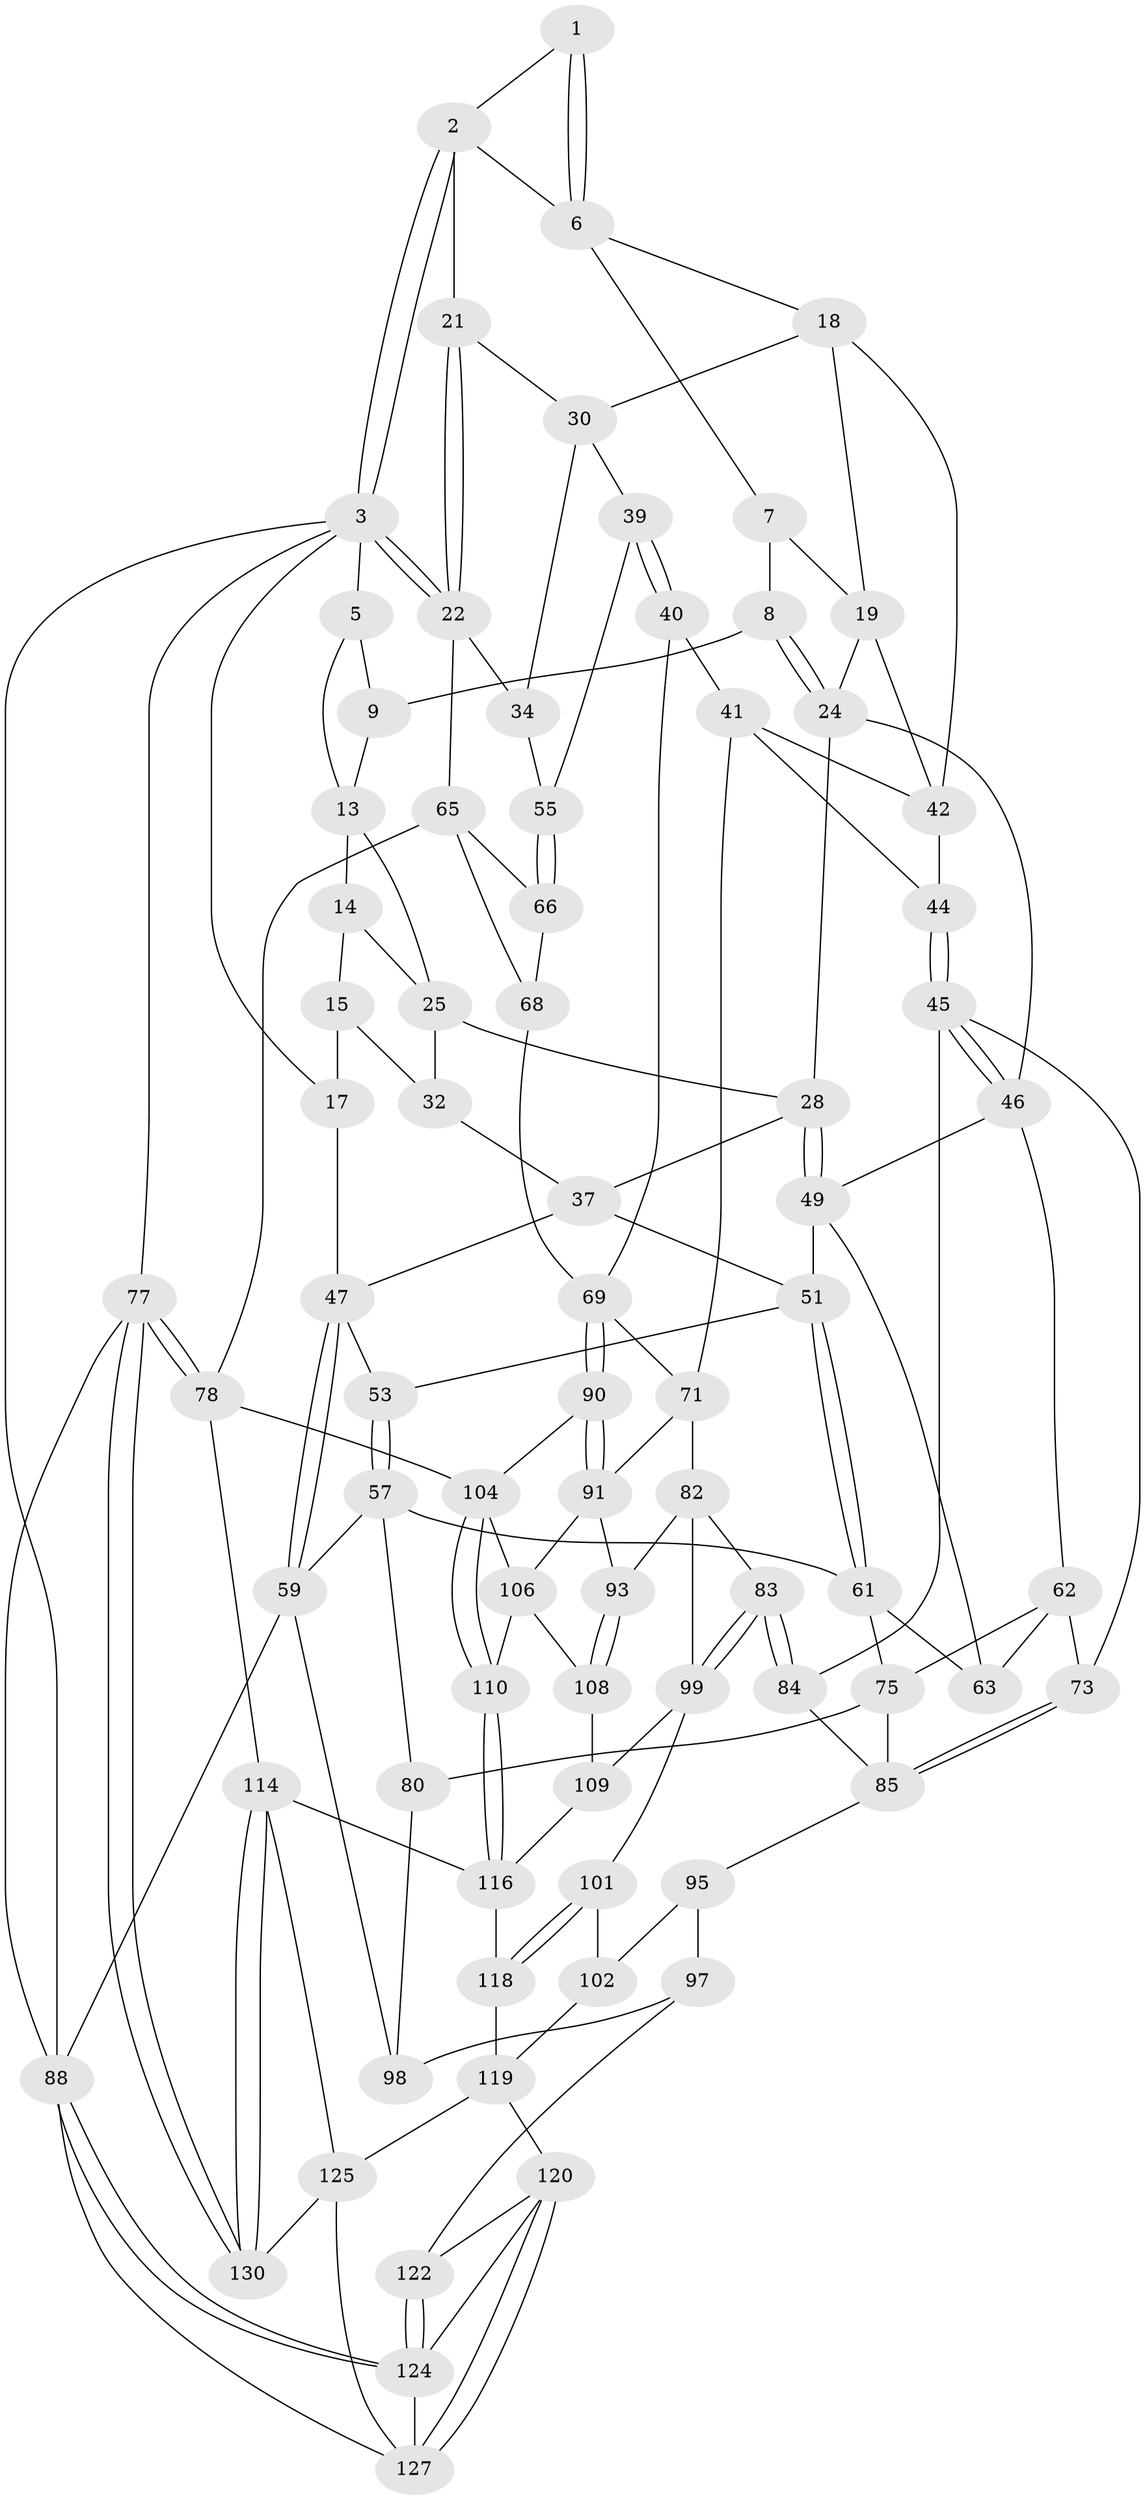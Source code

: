 // original degree distribution, {3: 0.015384615384615385, 4: 0.26153846153846155, 6: 0.24615384615384617, 5: 0.47692307692307695}
// Generated by graph-tools (version 1.1) at 2025/42/03/06/25 10:42:36]
// undirected, 79 vertices, 169 edges
graph export_dot {
graph [start="1"]
  node [color=gray90,style=filled];
  1 [pos="+0.4744689154633277+0"];
  2 [pos="+0.7599524739784607+0",super="+11"];
  3 [pos="+1+0",super="+4"];
  5 [pos="+0.1349901872764125+0",super="+10"];
  6 [pos="+0.46921296727555434+0",super="+12"];
  7 [pos="+0.4340966456992388+0"];
  8 [pos="+0.31569537962244854+0.0824646185096797"];
  9 [pos="+0.2841069889705403+0.08550823418650752"];
  13 [pos="+0.14755512512064894+0.08170262608131125",super="+23"];
  14 [pos="+0.1248547384289141+0.10326773693867511"];
  15 [pos="+0+0.07609313536378443",super="+16"];
  17 [pos="+0+0"];
  18 [pos="+0.5840843314121814+0.21615933835456755",super="+31"];
  19 [pos="+0.4869168787696356+0.21362018918958736",super="+20"];
  21 [pos="+0.7889291688793938+0.043486533919501094"];
  22 [pos="+1+0.1728009555724543",super="+33"];
  24 [pos="+0.4408013702726999+0.22972947361541687",super="+27"];
  25 [pos="+0.23280403539472683+0.19378500320392697",super="+26"];
  28 [pos="+0.27625481631434873+0.261308263835584",super="+29"];
  30 [pos="+0.7696100001707606+0.14041931397709775",super="+35"];
  32 [pos="+0.11481836804861717+0.20468348653278126",super="+36"];
  34 [pos="+0.9852978168276324+0.2390947960638503"];
  37 [pos="+0.14314034608313703+0.34380609191114697",super="+38"];
  39 [pos="+0.7701978356433997+0.3700134315405134"];
  40 [pos="+0.7215424145645415+0.37784908001897927"];
  41 [pos="+0.6629583147767506+0.3313055880703988",super="+60"];
  42 [pos="+0.6195130425289644+0.28467998802443617",super="+43"];
  44 [pos="+0.4888592905768824+0.46047346745361223"];
  45 [pos="+0.47277268624501495+0.46106593422303477",super="+72"];
  46 [pos="+0.41758160039136133+0.41268822590393583",super="+54"];
  47 [pos="+0+0.3196052509515191",super="+48"];
  49 [pos="+0.2960023790288406+0.3779950472990828",super="+50"];
  51 [pos="+0.14423891395943836+0.36174248737050646",super="+52"];
  53 [pos="+0.05775552391909614+0.3956313422566449"];
  55 [pos="+0.834061401776831+0.37273782354976126",super="+56"];
  57 [pos="+0+0.45859555452402745",super="+58"];
  59 [pos="+0+0.524890751877123",super="+87"];
  61 [pos="+0.1254796328398091+0.47405980005065596",super="+64"];
  62 [pos="+0.3364862240764235+0.43685757022509264",super="+74"];
  63 [pos="+0.23867913861334952+0.48101917345014344"];
  65 [pos="+1+0.39531063133281774",super="+79"];
  66 [pos="+0.9567034643765603+0.44612758983865425",super="+67"];
  68 [pos="+0.8565262195649505+0.6136728041219782"];
  69 [pos="+0.8267049128547+0.626275622402715",super="+70"];
  71 [pos="+0.6176786863674667+0.5386320139767776",super="+81"];
  73 [pos="+0.39487929063158145+0.5423707940123493"];
  75 [pos="+0.26198102165570936+0.5966346004388073",super="+76"];
  77 [pos="+1+1"];
  78 [pos="+1+0.902394457403418",super="+103"];
  80 [pos="+0.16555157042178004+0.6476563348357472"];
  82 [pos="+0.560878331933438+0.5965404619070311",super="+94"];
  83 [pos="+0.46053722196436564+0.6260407749769025"];
  84 [pos="+0.44232995109943535+0.6138978760466519"];
  85 [pos="+0.30612420404514973+0.6034338986317567",super="+86"];
  88 [pos="+0+1",super="+89"];
  90 [pos="+0.7898568639719534+0.6890746730539693"];
  91 [pos="+0.6255417443924248+0.634788413995994",super="+92"];
  93 [pos="+0.5867939514474064+0.7180531141991233"];
  95 [pos="+0.37861383851561814+0.6819673318441154",super="+96"];
  97 [pos="+0.1797133616145547+0.6826010144790609",super="+113"];
  98 [pos="+0.16657785302190423+0.6541967163402582",super="+111"];
  99 [pos="+0.5015242177428072+0.7308732444402459",super="+100"];
  101 [pos="+0.4593167083750326+0.7834304867750295"];
  102 [pos="+0.4246795753662651+0.766870607230771",super="+112"];
  104 [pos="+0.7917035693003692+0.72742258951719",super="+105"];
  106 [pos="+0.6520206985628829+0.7328839158359988",super="+107"];
  108 [pos="+0.5944641196448573+0.821030326705313"];
  109 [pos="+0.5762859060650474+0.8228273476450686"];
  110 [pos="+0.6866679493586285+0.8827822403959631"];
  114 [pos="+0.8083831247066594+1",super="+115"];
  116 [pos="+0.6983552916782733+0.9600068221547998",super="+117"];
  118 [pos="+0.4383977345239356+0.904933202123086"];
  119 [pos="+0.26028149101265935+0.8484488478764604",super="+123"];
  120 [pos="+0.2596547795327911+0.849312080370972",super="+121"];
  122 [pos="+0.08916933945646108+0.8824663160236075"];
  124 [pos="+0.07003940660304074+0.9312236607412121",super="+128"];
  125 [pos="+0.42659115371142814+0.9556246237348507",super="+126"];
  127 [pos="+0.24821815815034684+1",super="+129"];
  130 [pos="+0.9062950999525918+1"];
  1 -- 2;
  1 -- 6;
  1 -- 6;
  2 -- 3;
  2 -- 3;
  2 -- 21;
  2 -- 6;
  3 -- 22;
  3 -- 22;
  3 -- 77;
  3 -- 5;
  3 -- 17;
  3 -- 88;
  5 -- 9;
  5 -- 13;
  6 -- 7;
  6 -- 18;
  7 -- 8;
  7 -- 19;
  8 -- 9;
  8 -- 24;
  8 -- 24;
  9 -- 13;
  13 -- 14;
  13 -- 25;
  14 -- 15;
  14 -- 25;
  15 -- 32 [weight=2];
  15 -- 17;
  17 -- 47;
  18 -- 19;
  18 -- 42;
  18 -- 30;
  19 -- 42;
  19 -- 24;
  21 -- 22;
  21 -- 22;
  21 -- 30;
  22 -- 65;
  22 -- 34;
  24 -- 28;
  24 -- 46;
  25 -- 32;
  25 -- 28;
  28 -- 49;
  28 -- 49;
  28 -- 37;
  30 -- 34;
  30 -- 39;
  32 -- 37;
  34 -- 55;
  37 -- 51;
  37 -- 47;
  39 -- 40;
  39 -- 40;
  39 -- 55;
  40 -- 41;
  40 -- 69;
  41 -- 42;
  41 -- 44;
  41 -- 71;
  42 -- 44;
  44 -- 45;
  44 -- 45;
  45 -- 46;
  45 -- 46;
  45 -- 73;
  45 -- 84;
  46 -- 62;
  46 -- 49;
  47 -- 59;
  47 -- 59;
  47 -- 53;
  49 -- 51;
  49 -- 63;
  51 -- 61;
  51 -- 61;
  51 -- 53;
  53 -- 57;
  53 -- 57;
  55 -- 66 [weight=2];
  55 -- 66;
  57 -- 61;
  57 -- 80;
  57 -- 59;
  59 -- 88;
  59 -- 98;
  61 -- 75;
  61 -- 63;
  62 -- 63;
  62 -- 73;
  62 -- 75;
  65 -- 66;
  65 -- 68;
  65 -- 78;
  66 -- 68;
  68 -- 69;
  69 -- 90;
  69 -- 90;
  69 -- 71;
  71 -- 82;
  71 -- 91;
  73 -- 85;
  73 -- 85;
  75 -- 85;
  75 -- 80;
  77 -- 78;
  77 -- 78;
  77 -- 130;
  77 -- 130;
  77 -- 88;
  78 -- 104;
  78 -- 114;
  80 -- 98;
  82 -- 83;
  82 -- 99;
  82 -- 93;
  83 -- 84;
  83 -- 84;
  83 -- 99;
  83 -- 99;
  84 -- 85;
  85 -- 95;
  88 -- 124;
  88 -- 124;
  88 -- 127;
  90 -- 91;
  90 -- 91;
  90 -- 104;
  91 -- 106;
  91 -- 93;
  93 -- 108;
  93 -- 108;
  95 -- 102 [weight=2];
  95 -- 97;
  97 -- 98 [weight=2];
  97 -- 122;
  99 -- 101;
  99 -- 109;
  101 -- 102;
  101 -- 118;
  101 -- 118;
  102 -- 119;
  104 -- 110;
  104 -- 110;
  104 -- 106;
  106 -- 108;
  106 -- 110;
  108 -- 109;
  109 -- 116;
  110 -- 116;
  110 -- 116;
  114 -- 130;
  114 -- 130;
  114 -- 116;
  114 -- 125;
  116 -- 118;
  118 -- 119;
  119 -- 120;
  119 -- 125;
  120 -- 127;
  120 -- 127;
  120 -- 122;
  120 -- 124;
  122 -- 124;
  122 -- 124;
  124 -- 127;
  125 -- 130;
  125 -- 127;
}

